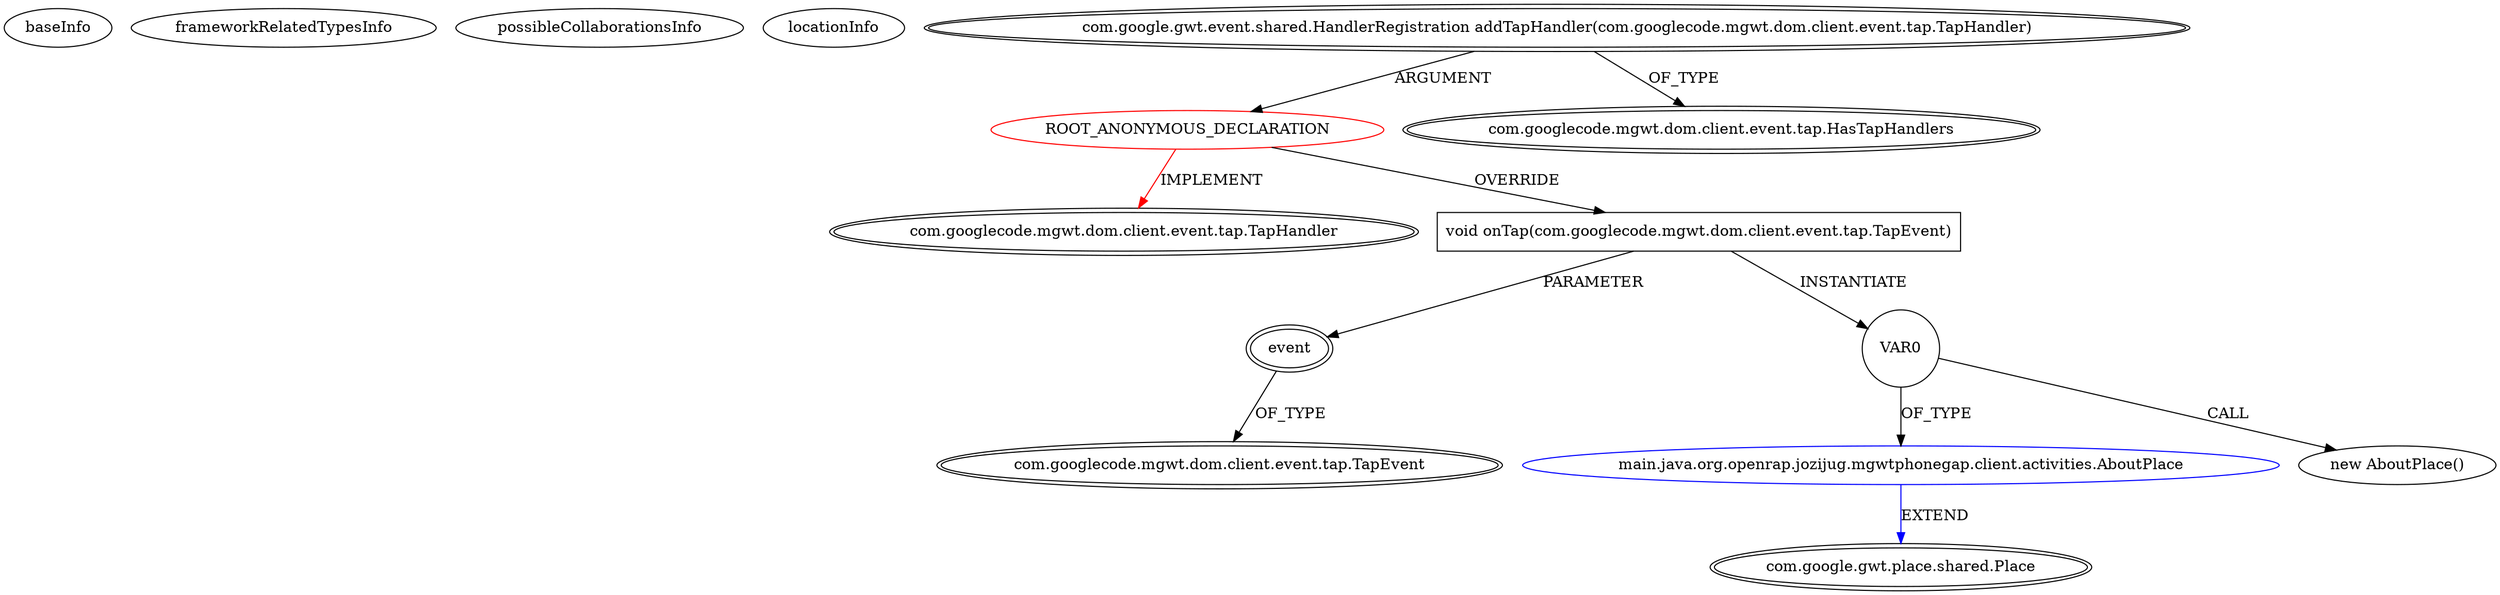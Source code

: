 digraph {
baseInfo[graphId=4382,category="extension_graph",isAnonymous=true,possibleRelation=true]
frameworkRelatedTypesInfo[0="com.googlecode.mgwt.dom.client.event.tap.TapHandler"]
possibleCollaborationsInfo[0="4382~OVERRIDING_METHOD_DECLARATION-INSTANTIATION-~com.googlecode.mgwt.dom.client.event.tap.TapHandler ~com.google.gwt.place.shared.Place ~true~false"]
locationInfo[projectName="rjdkolb-jozijug_phonegapdemo",filePath="/rjdkolb-jozijug_phonegapdemo/jozijug_phonegapdemo-master/src/main/java/org/openrap/jozijug/mgwtphonegap/client/activities/ShowCaseListActivity.java",contextSignature="void start(com.google.gwt.user.client.ui.AcceptsOneWidget,com.google.web.bindery.event.shared.EventBus)",graphId="4382"]
0[label="ROOT_ANONYMOUS_DECLARATION",vertexType="ROOT_ANONYMOUS_DECLARATION",isFrameworkType=false,color=red]
1[label="com.googlecode.mgwt.dom.client.event.tap.TapHandler",vertexType="FRAMEWORK_INTERFACE_TYPE",isFrameworkType=true,peripheries=2]
2[label="com.google.gwt.event.shared.HandlerRegistration addTapHandler(com.googlecode.mgwt.dom.client.event.tap.TapHandler)",vertexType="OUTSIDE_CALL",isFrameworkType=true,peripheries=2]
3[label="com.googlecode.mgwt.dom.client.event.tap.HasTapHandlers",vertexType="FRAMEWORK_INTERFACE_TYPE",isFrameworkType=true,peripheries=2]
4[label="void onTap(com.googlecode.mgwt.dom.client.event.tap.TapEvent)",vertexType="OVERRIDING_METHOD_DECLARATION",isFrameworkType=false,shape=box]
5[label="event",vertexType="PARAMETER_DECLARATION",isFrameworkType=true,peripheries=2]
6[label="com.googlecode.mgwt.dom.client.event.tap.TapEvent",vertexType="FRAMEWORK_CLASS_TYPE",isFrameworkType=true,peripheries=2]
8[label="VAR0",vertexType="VARIABLE_EXPRESION",isFrameworkType=false,shape=circle]
9[label="main.java.org.openrap.jozijug.mgwtphonegap.client.activities.AboutPlace",vertexType="REFERENCE_CLIENT_CLASS_DECLARATION",isFrameworkType=false,color=blue]
10[label="com.google.gwt.place.shared.Place",vertexType="FRAMEWORK_CLASS_TYPE",isFrameworkType=true,peripheries=2]
7[label="new AboutPlace()",vertexType="CONSTRUCTOR_CALL",isFrameworkType=false]
0->1[label="IMPLEMENT",color=red]
2->0[label="ARGUMENT"]
2->3[label="OF_TYPE"]
0->4[label="OVERRIDE"]
5->6[label="OF_TYPE"]
4->5[label="PARAMETER"]
4->8[label="INSTANTIATE"]
9->10[label="EXTEND",color=blue]
8->9[label="OF_TYPE"]
8->7[label="CALL"]
}

